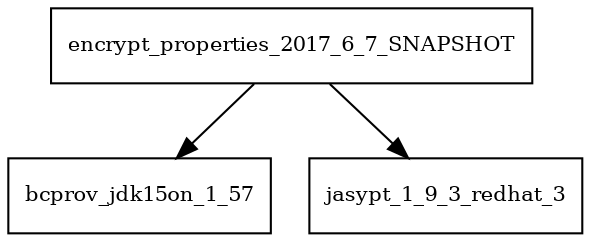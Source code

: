 digraph encrypt_properties_2017_6_7_SNAPSHOT_dependencies {
  node [shape = box, fontsize=10.0];
  encrypt_properties_2017_6_7_SNAPSHOT -> bcprov_jdk15on_1_57;
  encrypt_properties_2017_6_7_SNAPSHOT -> jasypt_1_9_3_redhat_3;
}
